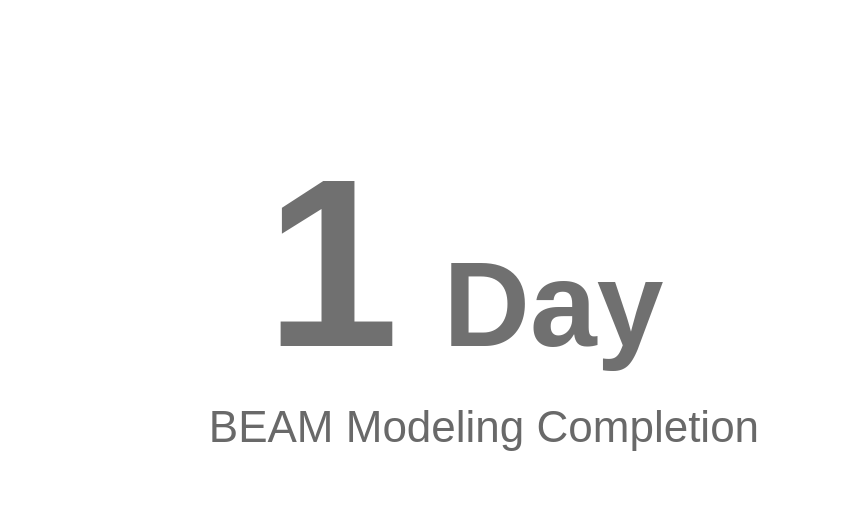 <mxfile version="14.4.8" type="device"><diagram id="O8OnhrqTdF7yyLBYCTZH" name="Page-1"><mxGraphModel dx="1360" dy="777" grid="1" gridSize="10" guides="1" tooltips="1" connect="1" arrows="1" fold="1" page="1" pageScale="1" pageWidth="827" pageHeight="1169" math="0" shadow="0"><root><mxCell id="0"/><mxCell id="1" parent="0"/><mxCell id="VYKB28q5pKBlWAmn71km-1" value="&amp;nbsp; &lt;font style=&quot;font-size: 120px&quot;&gt;1&lt;/font&gt; &lt;font style=&quot;font-size: 60px&quot;&gt;Day&lt;/font&gt;" style="rounded=0;whiteSpace=wrap;html=1;fontSize=80;fontStyle=1;fillColor=none;strokeColor=none;fontColor=#707070;" vertex="1" parent="1"><mxGeometry x="200" y="227" width="420" height="260" as="geometry"/></mxCell><mxCell id="VYKB28q5pKBlWAmn71km-2" value="&lt;pre class=&quot;tw-data-text tw-text-large XcVN5d tw-ta&quot; id=&quot;tw-target-text&quot; style=&quot;line-height: 36px ; border: none ; padding: 2px 0.14em 2px 0px ; position: relative ; margin-top: -2px ; margin-bottom: -2px ; resize: none ; font-family: inherit ; overflow: hidden ; text-align: left ; width: 270.014px ; overflow-wrap: break-word&quot;&gt;&lt;span lang=&quot;en&quot;&gt;&lt;font style=&quot;font-size: 22px&quot;&gt;BEAM Modeling Completion&lt;/font&gt;&lt;/span&gt;&lt;/pre&gt;" style="rounded=0;whiteSpace=wrap;html=1;fontSize=80;fillColor=none;strokeColor=none;fontStyle=0;fontColor=#696969;" vertex="1" parent="1"><mxGeometry x="310" y="403" width="270" height="54" as="geometry"/></mxCell></root></mxGraphModel></diagram></mxfile>